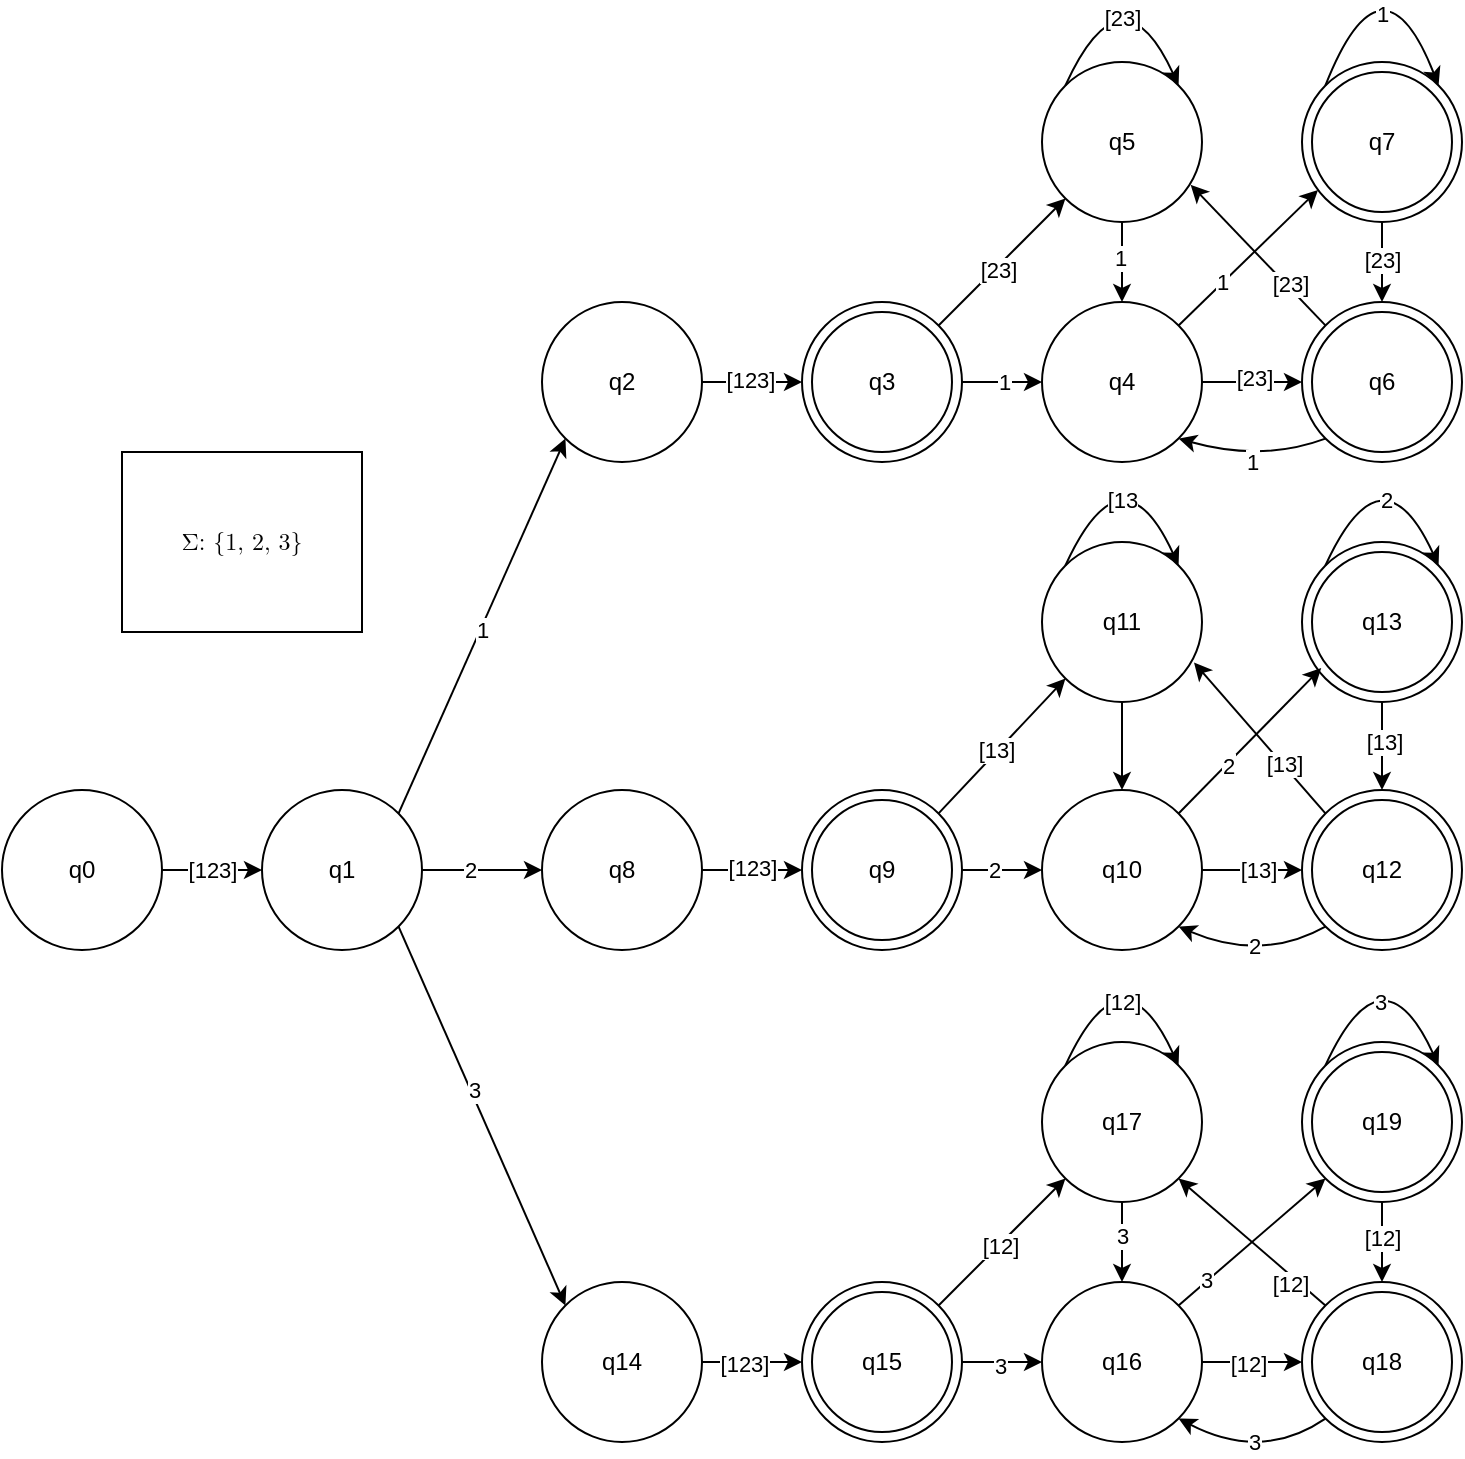 <mxfile version="28.2.7">
  <diagram name="Seite-1" id="TUtZQGfGFjxGehgHGvSj">
    <mxGraphModel dx="1681" dy="914" grid="1" gridSize="10" guides="1" tooltips="1" connect="1" arrows="1" fold="1" page="1" pageScale="1" pageWidth="1169" pageHeight="827" math="0" shadow="0">
      <root>
        <mxCell id="0" />
        <mxCell id="1" parent="0" />
        <mxCell id="rjWYwIjSMc28cupWhfTH-5" value="[123]" style="edgeStyle=orthogonalEdgeStyle;rounded=0;orthogonalLoop=1;jettySize=auto;html=1;entryX=0;entryY=0.5;entryDx=0;entryDy=0;" edge="1" parent="1" source="rjWYwIjSMc28cupWhfTH-1" target="rjWYwIjSMc28cupWhfTH-18">
          <mxGeometry relative="1" as="geometry">
            <mxPoint x="370" y="384" as="targetPoint" />
          </mxGeometry>
        </mxCell>
        <mxCell id="rjWYwIjSMc28cupWhfTH-1" value="q0" style="ellipse;whiteSpace=wrap;html=1;aspect=fixed;" vertex="1" parent="1">
          <mxGeometry x="250" y="458" width="80" height="80" as="geometry" />
        </mxCell>
        <mxCell id="rjWYwIjSMc28cupWhfTH-6" value="&lt;math style=&quot;color: rgb(240, 246, 252); text-align: start; background-color: rgb(13, 17, 23);&quot; xmlns=&quot;http://www.w3.org/1998/Math/MathML&quot;&gt;&lt;mi mathvariant=&quot;normal&quot;&gt;&lt;font style=&quot;color: rgb(0, 0, 0); background-color: rgb(255, 255, 255);&quot;&gt;Σ: {1, 2, 3}&lt;/font&gt;&lt;/mi&gt;&lt;/math&gt;" style="rounded=0;whiteSpace=wrap;html=1;" vertex="1" parent="1">
          <mxGeometry x="310" y="289" width="120" height="90" as="geometry" />
        </mxCell>
        <mxCell id="rjWYwIjSMc28cupWhfTH-20" style="edgeStyle=orthogonalEdgeStyle;rounded=0;orthogonalLoop=1;jettySize=auto;html=1;entryX=0;entryY=0.5;entryDx=0;entryDy=0;" edge="1" parent="1" source="rjWYwIjSMc28cupWhfTH-18" target="rjWYwIjSMc28cupWhfTH-19">
          <mxGeometry relative="1" as="geometry" />
        </mxCell>
        <mxCell id="rjWYwIjSMc28cupWhfTH-21" value="2" style="edgeLabel;html=1;align=center;verticalAlign=middle;resizable=0;points=[];" vertex="1" connectable="0" parent="rjWYwIjSMc28cupWhfTH-20">
          <mxGeometry x="-0.2" relative="1" as="geometry">
            <mxPoint as="offset" />
          </mxGeometry>
        </mxCell>
        <mxCell id="rjWYwIjSMc28cupWhfTH-44" style="rounded=0;orthogonalLoop=1;jettySize=auto;html=1;exitX=1;exitY=1;exitDx=0;exitDy=0;entryX=0;entryY=0;entryDx=0;entryDy=0;" edge="1" parent="1" source="rjWYwIjSMc28cupWhfTH-18" target="rjWYwIjSMc28cupWhfTH-40">
          <mxGeometry relative="1" as="geometry" />
        </mxCell>
        <mxCell id="rjWYwIjSMc28cupWhfTH-46" value="3" style="edgeLabel;html=1;align=center;verticalAlign=middle;resizable=0;points=[];" vertex="1" connectable="0" parent="rjWYwIjSMc28cupWhfTH-44">
          <mxGeometry x="-0.134" y="1" relative="1" as="geometry">
            <mxPoint as="offset" />
          </mxGeometry>
        </mxCell>
        <mxCell id="rjWYwIjSMc28cupWhfTH-47" style="rounded=0;orthogonalLoop=1;jettySize=auto;html=1;exitX=1;exitY=0;exitDx=0;exitDy=0;entryX=0;entryY=1;entryDx=0;entryDy=0;" edge="1" parent="1" source="rjWYwIjSMc28cupWhfTH-18" target="rjWYwIjSMc28cupWhfTH-41">
          <mxGeometry relative="1" as="geometry" />
        </mxCell>
        <mxCell id="rjWYwIjSMc28cupWhfTH-50" value="1" style="edgeLabel;html=1;align=center;verticalAlign=middle;resizable=0;points=[];" vertex="1" connectable="0" parent="rjWYwIjSMc28cupWhfTH-47">
          <mxGeometry x="-0.015" relative="1" as="geometry">
            <mxPoint as="offset" />
          </mxGeometry>
        </mxCell>
        <mxCell id="rjWYwIjSMc28cupWhfTH-18" value="q1" style="ellipse;whiteSpace=wrap;html=1;aspect=fixed;" vertex="1" parent="1">
          <mxGeometry x="380" y="458" width="80" height="80" as="geometry" />
        </mxCell>
        <mxCell id="rjWYwIjSMc28cupWhfTH-79" style="edgeStyle=orthogonalEdgeStyle;rounded=0;orthogonalLoop=1;jettySize=auto;html=1;entryX=0;entryY=0.5;entryDx=0;entryDy=0;" edge="1" parent="1" source="rjWYwIjSMc28cupWhfTH-19" target="rjWYwIjSMc28cupWhfTH-78">
          <mxGeometry relative="1" as="geometry" />
        </mxCell>
        <mxCell id="rjWYwIjSMc28cupWhfTH-113" value="[123]" style="edgeLabel;html=1;align=center;verticalAlign=middle;resizable=0;points=[];" vertex="1" connectable="0" parent="rjWYwIjSMc28cupWhfTH-79">
          <mxGeometry x="0.004" y="1" relative="1" as="geometry">
            <mxPoint as="offset" />
          </mxGeometry>
        </mxCell>
        <mxCell id="rjWYwIjSMc28cupWhfTH-19" value="q8" style="ellipse;whiteSpace=wrap;html=1;aspect=fixed;" vertex="1" parent="1">
          <mxGeometry x="520" y="458" width="80" height="80" as="geometry" />
        </mxCell>
        <mxCell id="rjWYwIjSMc28cupWhfTH-45" style="edgeStyle=orthogonalEdgeStyle;rounded=0;orthogonalLoop=1;jettySize=auto;html=1;entryX=0;entryY=0.5;entryDx=0;entryDy=0;" edge="1" parent="1" source="rjWYwIjSMc28cupWhfTH-40" target="rjWYwIjSMc28cupWhfTH-43">
          <mxGeometry relative="1" as="geometry" />
        </mxCell>
        <mxCell id="rjWYwIjSMc28cupWhfTH-147" value="[123]" style="edgeLabel;html=1;align=center;verticalAlign=middle;resizable=0;points=[];" vertex="1" connectable="0" parent="rjWYwIjSMc28cupWhfTH-45">
          <mxGeometry x="-0.152" y="-1" relative="1" as="geometry">
            <mxPoint as="offset" />
          </mxGeometry>
        </mxCell>
        <mxCell id="rjWYwIjSMc28cupWhfTH-40" value="q14" style="ellipse;whiteSpace=wrap;html=1;aspect=fixed;" vertex="1" parent="1">
          <mxGeometry x="520" y="704" width="80" height="80" as="geometry" />
        </mxCell>
        <mxCell id="rjWYwIjSMc28cupWhfTH-62" style="edgeStyle=orthogonalEdgeStyle;rounded=0;orthogonalLoop=1;jettySize=auto;html=1;" edge="1" parent="1" source="rjWYwIjSMc28cupWhfTH-41" target="rjWYwIjSMc28cupWhfTH-59">
          <mxGeometry relative="1" as="geometry" />
        </mxCell>
        <mxCell id="rjWYwIjSMc28cupWhfTH-109" value="[123]" style="edgeLabel;html=1;align=center;verticalAlign=middle;resizable=0;points=[];" vertex="1" connectable="0" parent="rjWYwIjSMc28cupWhfTH-62">
          <mxGeometry x="-0.053" y="1" relative="1" as="geometry">
            <mxPoint as="offset" />
          </mxGeometry>
        </mxCell>
        <mxCell id="rjWYwIjSMc28cupWhfTH-41" value="q2" style="ellipse;whiteSpace=wrap;html=1;aspect=fixed;" vertex="1" parent="1">
          <mxGeometry x="520" y="214" width="80" height="80" as="geometry" />
        </mxCell>
        <mxCell id="rjWYwIjSMc28cupWhfTH-76" style="rounded=0;orthogonalLoop=1;jettySize=auto;html=1;exitX=1;exitY=0.5;exitDx=0;exitDy=0;entryX=0;entryY=0.5;entryDx=0;entryDy=0;" edge="1" parent="1" source="rjWYwIjSMc28cupWhfTH-65" target="rjWYwIjSMc28cupWhfTH-72">
          <mxGeometry relative="1" as="geometry" />
        </mxCell>
        <mxCell id="rjWYwIjSMc28cupWhfTH-77" value="[23]" style="edgeLabel;html=1;align=center;verticalAlign=middle;resizable=0;points=[];" vertex="1" connectable="0" parent="rjWYwIjSMc28cupWhfTH-76">
          <mxGeometry x="0.023" y="2" relative="1" as="geometry">
            <mxPoint as="offset" />
          </mxGeometry>
        </mxCell>
        <mxCell id="rjWYwIjSMc28cupWhfTH-65" value="q4" style="ellipse;whiteSpace=wrap;html=1;aspect=fixed;" vertex="1" parent="1">
          <mxGeometry x="770" y="214" width="80" height="80" as="geometry" />
        </mxCell>
        <mxCell id="rjWYwIjSMc28cupWhfTH-66" value="" style="group" vertex="1" connectable="0" parent="1">
          <mxGeometry x="650" y="214" width="80" height="80" as="geometry" />
        </mxCell>
        <mxCell id="rjWYwIjSMc28cupWhfTH-59" value="" style="ellipse;whiteSpace=wrap;html=1;aspect=fixed;" vertex="1" parent="rjWYwIjSMc28cupWhfTH-66">
          <mxGeometry width="80" height="80" as="geometry" />
        </mxCell>
        <mxCell id="rjWYwIjSMc28cupWhfTH-64" value="q3" style="ellipse;whiteSpace=wrap;html=1;aspect=fixed;" vertex="1" parent="rjWYwIjSMc28cupWhfTH-66">
          <mxGeometry x="5" y="5" width="70" height="70" as="geometry" />
        </mxCell>
        <mxCell id="rjWYwIjSMc28cupWhfTH-68" style="edgeStyle=orthogonalEdgeStyle;rounded=0;orthogonalLoop=1;jettySize=auto;html=1;entryX=0;entryY=0.5;entryDx=0;entryDy=0;" edge="1" parent="1" source="rjWYwIjSMc28cupWhfTH-59" target="rjWYwIjSMc28cupWhfTH-65">
          <mxGeometry relative="1" as="geometry" />
        </mxCell>
        <mxCell id="rjWYwIjSMc28cupWhfTH-69" value="1" style="edgeLabel;html=1;align=center;verticalAlign=middle;resizable=0;points=[];" vertex="1" connectable="0" parent="rjWYwIjSMc28cupWhfTH-68">
          <mxGeometry x="0.015" y="-3" relative="1" as="geometry">
            <mxPoint y="-3" as="offset" />
          </mxGeometry>
        </mxCell>
        <mxCell id="rjWYwIjSMc28cupWhfTH-111" style="rounded=0;orthogonalLoop=1;jettySize=auto;html=1;exitX=0;exitY=1;exitDx=0;exitDy=0;entryX=1;entryY=1;entryDx=0;entryDy=0;curved=1;" edge="1" parent="1" source="rjWYwIjSMc28cupWhfTH-72" target="rjWYwIjSMc28cupWhfTH-65">
          <mxGeometry relative="1" as="geometry">
            <Array as="points">
              <mxPoint x="880" y="294" />
            </Array>
          </mxGeometry>
        </mxCell>
        <mxCell id="rjWYwIjSMc28cupWhfTH-112" value="1" style="edgeLabel;html=1;align=center;verticalAlign=middle;resizable=0;points=[];" vertex="1" connectable="0" parent="rjWYwIjSMc28cupWhfTH-111">
          <mxGeometry y="1" relative="1" as="geometry">
            <mxPoint as="offset" />
          </mxGeometry>
        </mxCell>
        <mxCell id="rjWYwIjSMc28cupWhfTH-72" value="" style="ellipse;whiteSpace=wrap;html=1;aspect=fixed;" vertex="1" parent="1">
          <mxGeometry x="900" y="214" width="80" height="80" as="geometry" />
        </mxCell>
        <mxCell id="rjWYwIjSMc28cupWhfTH-83" style="edgeStyle=orthogonalEdgeStyle;rounded=0;orthogonalLoop=1;jettySize=auto;html=1;entryX=0;entryY=0.5;entryDx=0;entryDy=0;" edge="1" parent="1" source="rjWYwIjSMc28cupWhfTH-78" target="rjWYwIjSMc28cupWhfTH-82">
          <mxGeometry relative="1" as="geometry" />
        </mxCell>
        <mxCell id="rjWYwIjSMc28cupWhfTH-84" value="2" style="edgeLabel;html=1;align=center;verticalAlign=middle;resizable=0;points=[];" vertex="1" connectable="0" parent="rjWYwIjSMc28cupWhfTH-83">
          <mxGeometry x="-0.215" relative="1" as="geometry">
            <mxPoint as="offset" />
          </mxGeometry>
        </mxCell>
        <mxCell id="rjWYwIjSMc28cupWhfTH-119" style="rounded=0;orthogonalLoop=1;jettySize=auto;html=1;exitX=1;exitY=0;exitDx=0;exitDy=0;entryX=0;entryY=1;entryDx=0;entryDy=0;" edge="1" parent="1" source="rjWYwIjSMc28cupWhfTH-78" target="rjWYwIjSMc28cupWhfTH-118">
          <mxGeometry relative="1" as="geometry" />
        </mxCell>
        <mxCell id="rjWYwIjSMc28cupWhfTH-124" value="[13]" style="edgeLabel;html=1;align=center;verticalAlign=middle;resizable=0;points=[];" vertex="1" connectable="0" parent="rjWYwIjSMc28cupWhfTH-119">
          <mxGeometry x="-0.094" y="1" relative="1" as="geometry">
            <mxPoint y="-1" as="offset" />
          </mxGeometry>
        </mxCell>
        <mxCell id="rjWYwIjSMc28cupWhfTH-78" value="q6" style="ellipse;whiteSpace=wrap;html=1;aspect=fixed;" vertex="1" parent="1">
          <mxGeometry x="650" y="458" width="80" height="80" as="geometry" />
        </mxCell>
        <mxCell id="rjWYwIjSMc28cupWhfTH-133" style="edgeStyle=orthogonalEdgeStyle;rounded=0;orthogonalLoop=1;jettySize=auto;html=1;entryX=0;entryY=0.5;entryDx=0;entryDy=0;" edge="1" parent="1" source="rjWYwIjSMc28cupWhfTH-82" target="rjWYwIjSMc28cupWhfTH-131">
          <mxGeometry relative="1" as="geometry">
            <mxPoint x="900" y="498" as="targetPoint" />
          </mxGeometry>
        </mxCell>
        <mxCell id="rjWYwIjSMc28cupWhfTH-141" value="[13]" style="edgeLabel;html=1;align=center;verticalAlign=middle;resizable=0;points=[];" vertex="1" connectable="0" parent="rjWYwIjSMc28cupWhfTH-133">
          <mxGeometry x="0.12" relative="1" as="geometry">
            <mxPoint as="offset" />
          </mxGeometry>
        </mxCell>
        <mxCell id="rjWYwIjSMc28cupWhfTH-82" value="q10" style="ellipse;whiteSpace=wrap;html=1;aspect=fixed;" vertex="1" parent="1">
          <mxGeometry x="770" y="458" width="80" height="80" as="geometry" />
        </mxCell>
        <mxCell id="rjWYwIjSMc28cupWhfTH-99" style="edgeStyle=orthogonalEdgeStyle;rounded=0;orthogonalLoop=1;jettySize=auto;html=1;" edge="1" parent="1" source="rjWYwIjSMc28cupWhfTH-85" target="rjWYwIjSMc28cupWhfTH-65">
          <mxGeometry relative="1" as="geometry" />
        </mxCell>
        <mxCell id="rjWYwIjSMc28cupWhfTH-100" value="1" style="edgeLabel;html=1;align=center;verticalAlign=middle;resizable=0;points=[];" vertex="1" connectable="0" parent="rjWYwIjSMc28cupWhfTH-99">
          <mxGeometry x="-0.117" y="-1" relative="1" as="geometry">
            <mxPoint as="offset" />
          </mxGeometry>
        </mxCell>
        <mxCell id="rjWYwIjSMc28cupWhfTH-85" value="q5" style="ellipse;whiteSpace=wrap;html=1;aspect=fixed;" vertex="1" parent="1">
          <mxGeometry x="770" y="94" width="80" height="80" as="geometry" />
        </mxCell>
        <mxCell id="rjWYwIjSMc28cupWhfTH-86" style="rounded=0;orthogonalLoop=1;jettySize=auto;html=1;exitX=1;exitY=0;exitDx=0;exitDy=0;entryX=0;entryY=1;entryDx=0;entryDy=0;" edge="1" parent="1" source="rjWYwIjSMc28cupWhfTH-59" target="rjWYwIjSMc28cupWhfTH-85">
          <mxGeometry relative="1" as="geometry" />
        </mxCell>
        <mxCell id="rjWYwIjSMc28cupWhfTH-89" value="[23]" style="edgeLabel;html=1;align=center;verticalAlign=middle;resizable=0;points=[];" vertex="1" connectable="0" parent="rjWYwIjSMc28cupWhfTH-86">
          <mxGeometry x="-0.108" y="-1" relative="1" as="geometry">
            <mxPoint as="offset" />
          </mxGeometry>
        </mxCell>
        <mxCell id="rjWYwIjSMc28cupWhfTH-87" style="rounded=0;orthogonalLoop=1;jettySize=auto;html=1;exitX=0;exitY=0;exitDx=0;exitDy=0;entryX=1;entryY=0;entryDx=0;entryDy=0;curved=1;" edge="1" parent="1" source="rjWYwIjSMc28cupWhfTH-85" target="rjWYwIjSMc28cupWhfTH-85">
          <mxGeometry relative="1" as="geometry">
            <Array as="points">
              <mxPoint x="810" y="44" />
            </Array>
          </mxGeometry>
        </mxCell>
        <mxCell id="rjWYwIjSMc28cupWhfTH-88" value="[23]" style="edgeLabel;html=1;align=center;verticalAlign=middle;resizable=0;points=[];" vertex="1" connectable="0" parent="rjWYwIjSMc28cupWhfTH-87">
          <mxGeometry x="-0.377" y="-11" relative="1" as="geometry">
            <mxPoint as="offset" />
          </mxGeometry>
        </mxCell>
        <mxCell id="rjWYwIjSMc28cupWhfTH-95" value="q6" style="ellipse;whiteSpace=wrap;html=1;aspect=fixed;" vertex="1" parent="1">
          <mxGeometry x="905" y="219" width="70" height="70" as="geometry" />
        </mxCell>
        <mxCell id="rjWYwIjSMc28cupWhfTH-105" style="edgeStyle=orthogonalEdgeStyle;rounded=0;orthogonalLoop=1;jettySize=auto;html=1;entryX=0.5;entryY=0;entryDx=0;entryDy=0;" edge="1" parent="1" source="rjWYwIjSMc28cupWhfTH-98" target="rjWYwIjSMc28cupWhfTH-72">
          <mxGeometry relative="1" as="geometry" />
        </mxCell>
        <mxCell id="rjWYwIjSMc28cupWhfTH-106" value="[23]" style="edgeLabel;html=1;align=center;verticalAlign=middle;resizable=0;points=[];" vertex="1" connectable="0" parent="rjWYwIjSMc28cupWhfTH-105">
          <mxGeometry x="-0.083" relative="1" as="geometry">
            <mxPoint as="offset" />
          </mxGeometry>
        </mxCell>
        <mxCell id="rjWYwIjSMc28cupWhfTH-98" value="" style="ellipse;whiteSpace=wrap;html=1;aspect=fixed;" vertex="1" parent="1">
          <mxGeometry x="900" y="94" width="80" height="80" as="geometry" />
        </mxCell>
        <mxCell id="rjWYwIjSMc28cupWhfTH-101" style="rounded=0;orthogonalLoop=1;jettySize=auto;html=1;exitX=1;exitY=0;exitDx=0;exitDy=0;entryX=0.1;entryY=0.8;entryDx=0;entryDy=0;entryPerimeter=0;curved=0;" edge="1" parent="1" source="rjWYwIjSMc28cupWhfTH-65" target="rjWYwIjSMc28cupWhfTH-98">
          <mxGeometry relative="1" as="geometry" />
        </mxCell>
        <mxCell id="rjWYwIjSMc28cupWhfTH-102" value="1" style="edgeLabel;html=1;align=center;verticalAlign=middle;resizable=0;points=[];" vertex="1" connectable="0" parent="rjWYwIjSMc28cupWhfTH-101">
          <mxGeometry x="-0.019" y="2" relative="1" as="geometry">
            <mxPoint x="-11" y="13" as="offset" />
          </mxGeometry>
        </mxCell>
        <mxCell id="rjWYwIjSMc28cupWhfTH-103" style="rounded=0;orthogonalLoop=1;jettySize=auto;html=1;exitX=0;exitY=0;exitDx=0;exitDy=0;entryX=1;entryY=0;entryDx=0;entryDy=0;curved=1;" edge="1" parent="1" source="rjWYwIjSMc28cupWhfTH-98" target="rjWYwIjSMc28cupWhfTH-98">
          <mxGeometry relative="1" as="geometry">
            <Array as="points">
              <mxPoint x="940" y="34" />
            </Array>
          </mxGeometry>
        </mxCell>
        <mxCell id="rjWYwIjSMc28cupWhfTH-104" value="1" style="edgeLabel;html=1;align=center;verticalAlign=middle;resizable=0;points=[];" vertex="1" connectable="0" parent="rjWYwIjSMc28cupWhfTH-103">
          <mxGeometry x="0.432" y="-13" relative="1" as="geometry">
            <mxPoint as="offset" />
          </mxGeometry>
        </mxCell>
        <mxCell id="rjWYwIjSMc28cupWhfTH-107" style="rounded=0;orthogonalLoop=1;jettySize=auto;html=1;exitX=0;exitY=0;exitDx=0;exitDy=0;entryX=0.929;entryY=0.767;entryDx=0;entryDy=0;entryPerimeter=0;" edge="1" parent="1" source="rjWYwIjSMc28cupWhfTH-72" target="rjWYwIjSMc28cupWhfTH-85">
          <mxGeometry relative="1" as="geometry" />
        </mxCell>
        <mxCell id="rjWYwIjSMc28cupWhfTH-108" value="[23]" style="edgeLabel;html=1;align=center;verticalAlign=middle;resizable=0;points=[];" vertex="1" connectable="0" parent="rjWYwIjSMc28cupWhfTH-107">
          <mxGeometry x="-0.472" y="1" relative="1" as="geometry">
            <mxPoint y="-3" as="offset" />
          </mxGeometry>
        </mxCell>
        <mxCell id="rjWYwIjSMc28cupWhfTH-110" value="q7" style="ellipse;whiteSpace=wrap;html=1;aspect=fixed;" vertex="1" parent="1">
          <mxGeometry x="905" y="99" width="70" height="70" as="geometry" />
        </mxCell>
        <mxCell id="rjWYwIjSMc28cupWhfTH-117" value="q9" style="ellipse;whiteSpace=wrap;html=1;aspect=fixed;" vertex="1" parent="1">
          <mxGeometry x="655" y="463" width="70" height="70" as="geometry" />
        </mxCell>
        <mxCell id="rjWYwIjSMc28cupWhfTH-120" style="edgeStyle=orthogonalEdgeStyle;rounded=0;orthogonalLoop=1;jettySize=auto;html=1;" edge="1" parent="1" source="rjWYwIjSMc28cupWhfTH-118" target="rjWYwIjSMc28cupWhfTH-82">
          <mxGeometry relative="1" as="geometry" />
        </mxCell>
        <mxCell id="rjWYwIjSMc28cupWhfTH-118" value="q11" style="ellipse;whiteSpace=wrap;html=1;aspect=fixed;" vertex="1" parent="1">
          <mxGeometry x="770" y="334" width="80" height="80" as="geometry" />
        </mxCell>
        <mxCell id="rjWYwIjSMc28cupWhfTH-122" style="rounded=0;orthogonalLoop=1;jettySize=auto;html=1;exitX=0;exitY=0;exitDx=0;exitDy=0;entryX=1;entryY=0;entryDx=0;entryDy=0;curved=1;" edge="1" parent="1" source="rjWYwIjSMc28cupWhfTH-118" target="rjWYwIjSMc28cupWhfTH-118">
          <mxGeometry relative="1" as="geometry">
            <Array as="points">
              <mxPoint x="810" y="284" />
            </Array>
          </mxGeometry>
        </mxCell>
        <mxCell id="rjWYwIjSMc28cupWhfTH-123" value="[13" style="edgeLabel;html=1;align=center;verticalAlign=middle;resizable=0;points=[];" vertex="1" connectable="0" parent="rjWYwIjSMc28cupWhfTH-122">
          <mxGeometry x="-0.383" y="-12" relative="1" as="geometry">
            <mxPoint as="offset" />
          </mxGeometry>
        </mxCell>
        <mxCell id="rjWYwIjSMc28cupWhfTH-125" value="" style="group" vertex="1" connectable="0" parent="1">
          <mxGeometry x="900" y="334" width="80" height="80" as="geometry" />
        </mxCell>
        <mxCell id="rjWYwIjSMc28cupWhfTH-126" value="" style="ellipse;whiteSpace=wrap;html=1;aspect=fixed;" vertex="1" parent="rjWYwIjSMc28cupWhfTH-125">
          <mxGeometry width="80" height="80" as="geometry" />
        </mxCell>
        <mxCell id="rjWYwIjSMc28cupWhfTH-127" value="q13" style="ellipse;whiteSpace=wrap;html=1;aspect=fixed;" vertex="1" parent="rjWYwIjSMc28cupWhfTH-125">
          <mxGeometry x="5" y="5" width="70" height="70" as="geometry" />
        </mxCell>
        <mxCell id="rjWYwIjSMc28cupWhfTH-142" style="rounded=0;orthogonalLoop=1;jettySize=auto;html=1;exitX=0;exitY=0;exitDx=0;exitDy=0;entryX=1;entryY=0;entryDx=0;entryDy=0;curved=1;" edge="1" parent="rjWYwIjSMc28cupWhfTH-125" source="rjWYwIjSMc28cupWhfTH-126" target="rjWYwIjSMc28cupWhfTH-126">
          <mxGeometry relative="1" as="geometry">
            <Array as="points">
              <mxPoint x="40" y="-50" />
            </Array>
          </mxGeometry>
        </mxCell>
        <mxCell id="rjWYwIjSMc28cupWhfTH-143" value="2" style="edgeLabel;html=1;align=center;verticalAlign=middle;resizable=0;points=[];" vertex="1" connectable="0" parent="rjWYwIjSMc28cupWhfTH-142">
          <mxGeometry x="0.401" y="-11" relative="1" as="geometry">
            <mxPoint as="offset" />
          </mxGeometry>
        </mxCell>
        <mxCell id="rjWYwIjSMc28cupWhfTH-130" value="" style="group" vertex="1" connectable="0" parent="1">
          <mxGeometry x="900" y="458" width="80" height="80" as="geometry" />
        </mxCell>
        <mxCell id="rjWYwIjSMc28cupWhfTH-131" value="" style="ellipse;whiteSpace=wrap;html=1;aspect=fixed;" vertex="1" parent="rjWYwIjSMc28cupWhfTH-130">
          <mxGeometry width="80" height="80" as="geometry" />
        </mxCell>
        <mxCell id="rjWYwIjSMc28cupWhfTH-132" value="q12" style="ellipse;whiteSpace=wrap;html=1;aspect=fixed;" vertex="1" parent="rjWYwIjSMc28cupWhfTH-130">
          <mxGeometry x="5" y="5" width="70" height="70" as="geometry" />
        </mxCell>
        <mxCell id="rjWYwIjSMc28cupWhfTH-134" style="rounded=0;orthogonalLoop=1;jettySize=auto;html=1;exitX=1;exitY=0;exitDx=0;exitDy=0;entryX=0.066;entryY=0.829;entryDx=0;entryDy=0;entryPerimeter=0;" edge="1" parent="1" source="rjWYwIjSMc28cupWhfTH-82" target="rjWYwIjSMc28cupWhfTH-127">
          <mxGeometry relative="1" as="geometry" />
        </mxCell>
        <mxCell id="rjWYwIjSMc28cupWhfTH-136" value="2" style="edgeLabel;html=1;align=center;verticalAlign=middle;resizable=0;points=[];" vertex="1" connectable="0" parent="rjWYwIjSMc28cupWhfTH-134">
          <mxGeometry x="-0.333" y="-1" relative="1" as="geometry">
            <mxPoint as="offset" />
          </mxGeometry>
        </mxCell>
        <mxCell id="rjWYwIjSMc28cupWhfTH-135" style="rounded=0;orthogonalLoop=1;jettySize=auto;html=1;exitX=0;exitY=0;exitDx=0;exitDy=0;entryX=0.95;entryY=0.753;entryDx=0;entryDy=0;entryPerimeter=0;" edge="1" parent="1" source="rjWYwIjSMc28cupWhfTH-131" target="rjWYwIjSMc28cupWhfTH-118">
          <mxGeometry relative="1" as="geometry" />
        </mxCell>
        <mxCell id="rjWYwIjSMc28cupWhfTH-140" value="[13]" style="edgeLabel;html=1;align=center;verticalAlign=middle;resizable=0;points=[];" vertex="1" connectable="0" parent="rjWYwIjSMc28cupWhfTH-135">
          <mxGeometry x="-0.347" y="-1" relative="1" as="geometry">
            <mxPoint as="offset" />
          </mxGeometry>
        </mxCell>
        <mxCell id="rjWYwIjSMc28cupWhfTH-138" style="edgeStyle=orthogonalEdgeStyle;rounded=0;orthogonalLoop=1;jettySize=auto;html=1;exitX=0.5;exitY=1;exitDx=0;exitDy=0;entryX=0.5;entryY=0;entryDx=0;entryDy=0;" edge="1" parent="1" source="rjWYwIjSMc28cupWhfTH-126" target="rjWYwIjSMc28cupWhfTH-131">
          <mxGeometry relative="1" as="geometry" />
        </mxCell>
        <mxCell id="rjWYwIjSMc28cupWhfTH-139" value="[13]" style="edgeLabel;html=1;align=center;verticalAlign=middle;resizable=0;points=[];" vertex="1" connectable="0" parent="rjWYwIjSMc28cupWhfTH-138">
          <mxGeometry x="-0.118" y="1" relative="1" as="geometry">
            <mxPoint as="offset" />
          </mxGeometry>
        </mxCell>
        <mxCell id="rjWYwIjSMc28cupWhfTH-144" style="rounded=0;orthogonalLoop=1;jettySize=auto;html=1;exitX=0;exitY=1;exitDx=0;exitDy=0;entryX=1;entryY=1;entryDx=0;entryDy=0;curved=1;" edge="1" parent="1" source="rjWYwIjSMc28cupWhfTH-131" target="rjWYwIjSMc28cupWhfTH-82">
          <mxGeometry relative="1" as="geometry">
            <Array as="points">
              <mxPoint x="880" y="544" />
            </Array>
          </mxGeometry>
        </mxCell>
        <mxCell id="rjWYwIjSMc28cupWhfTH-145" value="2" style="edgeLabel;html=1;align=center;verticalAlign=middle;resizable=0;points=[];" vertex="1" connectable="0" parent="rjWYwIjSMc28cupWhfTH-144">
          <mxGeometry x="0.068" y="-6" relative="1" as="geometry">
            <mxPoint as="offset" />
          </mxGeometry>
        </mxCell>
        <mxCell id="rjWYwIjSMc28cupWhfTH-164" style="edgeStyle=orthogonalEdgeStyle;rounded=0;orthogonalLoop=1;jettySize=auto;html=1;entryX=0;entryY=0.5;entryDx=0;entryDy=0;" edge="1" parent="1" source="rjWYwIjSMc28cupWhfTH-148" target="rjWYwIjSMc28cupWhfTH-155">
          <mxGeometry relative="1" as="geometry" />
        </mxCell>
        <mxCell id="rjWYwIjSMc28cupWhfTH-165" value="[12]" style="edgeLabel;html=1;align=center;verticalAlign=middle;resizable=0;points=[];" vertex="1" connectable="0" parent="rjWYwIjSMc28cupWhfTH-164">
          <mxGeometry x="-0.072" y="-1" relative="1" as="geometry">
            <mxPoint as="offset" />
          </mxGeometry>
        </mxCell>
        <mxCell id="rjWYwIjSMc28cupWhfTH-168" style="rounded=0;orthogonalLoop=1;jettySize=auto;html=1;exitX=1;exitY=0;exitDx=0;exitDy=0;entryX=0;entryY=1;entryDx=0;entryDy=0;" edge="1" parent="1" source="rjWYwIjSMc28cupWhfTH-148" target="rjWYwIjSMc28cupWhfTH-152">
          <mxGeometry relative="1" as="geometry" />
        </mxCell>
        <mxCell id="rjWYwIjSMc28cupWhfTH-170" value="3" style="edgeLabel;html=1;align=center;verticalAlign=middle;resizable=0;points=[];" vertex="1" connectable="0" parent="rjWYwIjSMc28cupWhfTH-168">
          <mxGeometry x="-0.61" y="2" relative="1" as="geometry">
            <mxPoint y="1" as="offset" />
          </mxGeometry>
        </mxCell>
        <mxCell id="rjWYwIjSMc28cupWhfTH-148" value="q16" style="ellipse;whiteSpace=wrap;html=1;aspect=fixed;" vertex="1" parent="1">
          <mxGeometry x="770" y="704" width="80" height="80" as="geometry" />
        </mxCell>
        <mxCell id="rjWYwIjSMc28cupWhfTH-149" value="" style="group" vertex="1" connectable="0" parent="1">
          <mxGeometry x="650" y="704" width="80" height="80" as="geometry" />
        </mxCell>
        <mxCell id="rjWYwIjSMc28cupWhfTH-43" value="" style="ellipse;whiteSpace=wrap;html=1;aspect=fixed;" vertex="1" parent="rjWYwIjSMc28cupWhfTH-149">
          <mxGeometry width="80" height="80" as="geometry" />
        </mxCell>
        <mxCell id="rjWYwIjSMc28cupWhfTH-146" value="q15" style="ellipse;whiteSpace=wrap;html=1;aspect=fixed;" vertex="1" parent="rjWYwIjSMc28cupWhfTH-149">
          <mxGeometry x="5" y="5" width="70" height="70" as="geometry" />
        </mxCell>
        <mxCell id="rjWYwIjSMc28cupWhfTH-166" style="edgeStyle=orthogonalEdgeStyle;rounded=0;orthogonalLoop=1;jettySize=auto;html=1;entryX=0.5;entryY=0;entryDx=0;entryDy=0;" edge="1" parent="1" source="rjWYwIjSMc28cupWhfTH-150" target="rjWYwIjSMc28cupWhfTH-148">
          <mxGeometry relative="1" as="geometry" />
        </mxCell>
        <mxCell id="rjWYwIjSMc28cupWhfTH-167" value="3" style="edgeLabel;html=1;align=center;verticalAlign=middle;resizable=0;points=[];" vertex="1" connectable="0" parent="rjWYwIjSMc28cupWhfTH-166">
          <mxGeometry x="-0.17" relative="1" as="geometry">
            <mxPoint as="offset" />
          </mxGeometry>
        </mxCell>
        <mxCell id="rjWYwIjSMc28cupWhfTH-150" value="q17" style="ellipse;whiteSpace=wrap;html=1;aspect=fixed;" vertex="1" parent="1">
          <mxGeometry x="770" y="584" width="80" height="80" as="geometry" />
        </mxCell>
        <mxCell id="rjWYwIjSMc28cupWhfTH-151" value="" style="group" vertex="1" connectable="0" parent="1">
          <mxGeometry x="900" y="584" width="80" height="80" as="geometry" />
        </mxCell>
        <mxCell id="rjWYwIjSMc28cupWhfTH-152" value="" style="ellipse;whiteSpace=wrap;html=1;aspect=fixed;" vertex="1" parent="rjWYwIjSMc28cupWhfTH-151">
          <mxGeometry width="80" height="80" as="geometry" />
        </mxCell>
        <mxCell id="rjWYwIjSMc28cupWhfTH-153" value="q19" style="ellipse;whiteSpace=wrap;html=1;aspect=fixed;" vertex="1" parent="rjWYwIjSMc28cupWhfTH-151">
          <mxGeometry x="5" y="5" width="70" height="70" as="geometry" />
        </mxCell>
        <mxCell id="rjWYwIjSMc28cupWhfTH-172" style="rounded=0;orthogonalLoop=1;jettySize=auto;html=1;exitX=0;exitY=0;exitDx=0;exitDy=0;entryX=1;entryY=0;entryDx=0;entryDy=0;curved=1;" edge="1" parent="rjWYwIjSMc28cupWhfTH-151" source="rjWYwIjSMc28cupWhfTH-152" target="rjWYwIjSMc28cupWhfTH-152">
          <mxGeometry relative="1" as="geometry">
            <Array as="points">
              <mxPoint x="40" y="-50" />
            </Array>
          </mxGeometry>
        </mxCell>
        <mxCell id="rjWYwIjSMc28cupWhfTH-173" value="3" style="edgeLabel;html=1;align=center;verticalAlign=middle;resizable=0;points=[];" vertex="1" connectable="0" parent="rjWYwIjSMc28cupWhfTH-172">
          <mxGeometry x="-0.406" y="-11" relative="1" as="geometry">
            <mxPoint as="offset" />
          </mxGeometry>
        </mxCell>
        <mxCell id="rjWYwIjSMc28cupWhfTH-154" value="" style="group" vertex="1" connectable="0" parent="1">
          <mxGeometry x="900" y="704" width="80" height="80" as="geometry" />
        </mxCell>
        <mxCell id="rjWYwIjSMc28cupWhfTH-155" value="" style="ellipse;whiteSpace=wrap;html=1;aspect=fixed;" vertex="1" parent="rjWYwIjSMc28cupWhfTH-154">
          <mxGeometry width="80" height="80" as="geometry" />
        </mxCell>
        <mxCell id="rjWYwIjSMc28cupWhfTH-156" value="q18" style="ellipse;whiteSpace=wrap;html=1;aspect=fixed;" vertex="1" parent="rjWYwIjSMc28cupWhfTH-154">
          <mxGeometry x="5" y="5" width="70" height="70" as="geometry" />
        </mxCell>
        <mxCell id="rjWYwIjSMc28cupWhfTH-158" style="edgeStyle=orthogonalEdgeStyle;rounded=0;orthogonalLoop=1;jettySize=auto;html=1;entryX=0;entryY=0.5;entryDx=0;entryDy=0;" edge="1" parent="1" source="rjWYwIjSMc28cupWhfTH-43" target="rjWYwIjSMc28cupWhfTH-148">
          <mxGeometry relative="1" as="geometry" />
        </mxCell>
        <mxCell id="rjWYwIjSMc28cupWhfTH-159" value="3" style="edgeLabel;html=1;align=center;verticalAlign=middle;resizable=0;points=[];" vertex="1" connectable="0" parent="rjWYwIjSMc28cupWhfTH-158">
          <mxGeometry x="-0.08" y="-2" relative="1" as="geometry">
            <mxPoint as="offset" />
          </mxGeometry>
        </mxCell>
        <mxCell id="rjWYwIjSMc28cupWhfTH-160" style="rounded=0;orthogonalLoop=1;jettySize=auto;html=1;exitX=1;exitY=0;exitDx=0;exitDy=0;entryX=0;entryY=1;entryDx=0;entryDy=0;" edge="1" parent="1" source="rjWYwIjSMc28cupWhfTH-43" target="rjWYwIjSMc28cupWhfTH-150">
          <mxGeometry relative="1" as="geometry" />
        </mxCell>
        <mxCell id="rjWYwIjSMc28cupWhfTH-161" value="[12]" style="edgeLabel;html=1;align=center;verticalAlign=middle;resizable=0;points=[];" vertex="1" connectable="0" parent="rjWYwIjSMc28cupWhfTH-160">
          <mxGeometry x="-0.047" relative="1" as="geometry">
            <mxPoint as="offset" />
          </mxGeometry>
        </mxCell>
        <mxCell id="rjWYwIjSMc28cupWhfTH-162" style="rounded=0;orthogonalLoop=1;jettySize=auto;html=1;exitX=0;exitY=0;exitDx=0;exitDy=0;entryX=1;entryY=0;entryDx=0;entryDy=0;curved=1;" edge="1" parent="1" source="rjWYwIjSMc28cupWhfTH-150" target="rjWYwIjSMc28cupWhfTH-150">
          <mxGeometry relative="1" as="geometry">
            <Array as="points">
              <mxPoint x="810" y="534" />
            </Array>
          </mxGeometry>
        </mxCell>
        <mxCell id="rjWYwIjSMc28cupWhfTH-163" value="[12]" style="edgeLabel;html=1;align=center;verticalAlign=middle;resizable=0;points=[];" vertex="1" connectable="0" parent="rjWYwIjSMc28cupWhfTH-162">
          <mxGeometry x="-0.399" y="-12" relative="1" as="geometry">
            <mxPoint as="offset" />
          </mxGeometry>
        </mxCell>
        <mxCell id="rjWYwIjSMc28cupWhfTH-169" style="rounded=0;orthogonalLoop=1;jettySize=auto;html=1;exitX=0;exitY=0;exitDx=0;exitDy=0;entryX=1;entryY=1;entryDx=0;entryDy=0;" edge="1" parent="1" source="rjWYwIjSMc28cupWhfTH-155" target="rjWYwIjSMc28cupWhfTH-150">
          <mxGeometry relative="1" as="geometry" />
        </mxCell>
        <mxCell id="rjWYwIjSMc28cupWhfTH-171" value="[12]" style="edgeLabel;html=1;align=center;verticalAlign=middle;resizable=0;points=[];" vertex="1" connectable="0" parent="rjWYwIjSMc28cupWhfTH-169">
          <mxGeometry x="-0.477" y="-2" relative="1" as="geometry">
            <mxPoint y="7" as="offset" />
          </mxGeometry>
        </mxCell>
        <mxCell id="rjWYwIjSMc28cupWhfTH-175" style="edgeStyle=orthogonalEdgeStyle;rounded=0;orthogonalLoop=1;jettySize=auto;html=1;exitX=0.5;exitY=1;exitDx=0;exitDy=0;entryX=0.5;entryY=0;entryDx=0;entryDy=0;" edge="1" parent="1" source="rjWYwIjSMc28cupWhfTH-152" target="rjWYwIjSMc28cupWhfTH-155">
          <mxGeometry relative="1" as="geometry" />
        </mxCell>
        <mxCell id="rjWYwIjSMc28cupWhfTH-176" value="[12]" style="edgeLabel;html=1;align=center;verticalAlign=middle;resizable=0;points=[];" vertex="1" connectable="0" parent="rjWYwIjSMc28cupWhfTH-175">
          <mxGeometry x="-0.13" relative="1" as="geometry">
            <mxPoint as="offset" />
          </mxGeometry>
        </mxCell>
        <mxCell id="rjWYwIjSMc28cupWhfTH-177" style="rounded=0;orthogonalLoop=1;jettySize=auto;html=1;exitX=0;exitY=1;exitDx=0;exitDy=0;entryX=1;entryY=1;entryDx=0;entryDy=0;curved=1;" edge="1" parent="1" source="rjWYwIjSMc28cupWhfTH-155" target="rjWYwIjSMc28cupWhfTH-148">
          <mxGeometry relative="1" as="geometry">
            <Array as="points">
              <mxPoint x="880" y="794" />
            </Array>
          </mxGeometry>
        </mxCell>
        <mxCell id="rjWYwIjSMc28cupWhfTH-178" value="3" style="edgeLabel;html=1;align=center;verticalAlign=middle;resizable=0;points=[];" vertex="1" connectable="0" parent="rjWYwIjSMc28cupWhfTH-177">
          <mxGeometry x="0.084" y="-7" relative="1" as="geometry">
            <mxPoint as="offset" />
          </mxGeometry>
        </mxCell>
      </root>
    </mxGraphModel>
  </diagram>
</mxfile>
